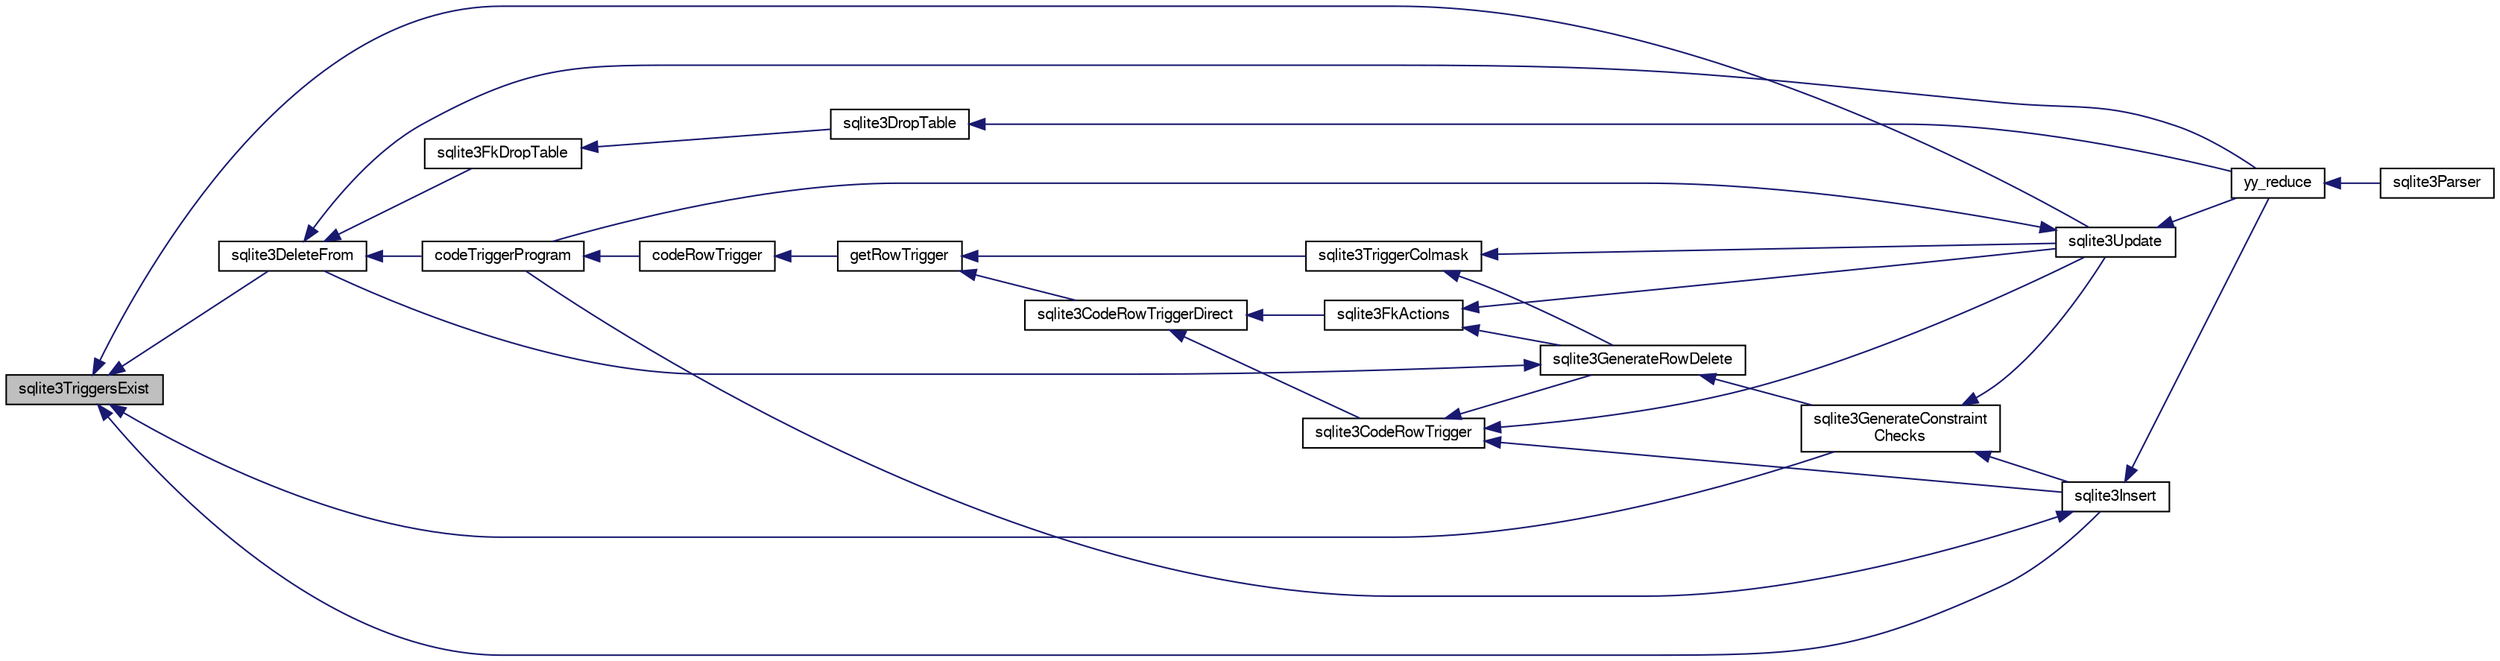 digraph "sqlite3TriggersExist"
{
  edge [fontname="FreeSans",fontsize="10",labelfontname="FreeSans",labelfontsize="10"];
  node [fontname="FreeSans",fontsize="10",shape=record];
  rankdir="LR";
  Node727389 [label="sqlite3TriggersExist",height=0.2,width=0.4,color="black", fillcolor="grey75", style="filled", fontcolor="black"];
  Node727389 -> Node727390 [dir="back",color="midnightblue",fontsize="10",style="solid",fontname="FreeSans"];
  Node727390 [label="sqlite3DeleteFrom",height=0.2,width=0.4,color="black", fillcolor="white", style="filled",URL="$sqlite3_8c.html#ab9b4b45349188b49eabb23f94608a091"];
  Node727390 -> Node727391 [dir="back",color="midnightblue",fontsize="10",style="solid",fontname="FreeSans"];
  Node727391 [label="sqlite3FkDropTable",height=0.2,width=0.4,color="black", fillcolor="white", style="filled",URL="$sqlite3_8c.html#a1218c6fc74e89152ceaa4760e82f5ef9"];
  Node727391 -> Node727392 [dir="back",color="midnightblue",fontsize="10",style="solid",fontname="FreeSans"];
  Node727392 [label="sqlite3DropTable",height=0.2,width=0.4,color="black", fillcolor="white", style="filled",URL="$sqlite3_8c.html#a5534f77364b5568783c0e50db3c9defb"];
  Node727392 -> Node727393 [dir="back",color="midnightblue",fontsize="10",style="solid",fontname="FreeSans"];
  Node727393 [label="yy_reduce",height=0.2,width=0.4,color="black", fillcolor="white", style="filled",URL="$sqlite3_8c.html#a7c419a9b25711c666a9a2449ef377f14"];
  Node727393 -> Node727394 [dir="back",color="midnightblue",fontsize="10",style="solid",fontname="FreeSans"];
  Node727394 [label="sqlite3Parser",height=0.2,width=0.4,color="black", fillcolor="white", style="filled",URL="$sqlite3_8c.html#a0327d71a5fabe0b6a343d78a2602e72a"];
  Node727390 -> Node727395 [dir="back",color="midnightblue",fontsize="10",style="solid",fontname="FreeSans"];
  Node727395 [label="codeTriggerProgram",height=0.2,width=0.4,color="black", fillcolor="white", style="filled",URL="$sqlite3_8c.html#a120801f59d9281d201d2ff4b2606836e"];
  Node727395 -> Node727396 [dir="back",color="midnightblue",fontsize="10",style="solid",fontname="FreeSans"];
  Node727396 [label="codeRowTrigger",height=0.2,width=0.4,color="black", fillcolor="white", style="filled",URL="$sqlite3_8c.html#a463cea5aaaf388b560b206570a0022fc"];
  Node727396 -> Node727397 [dir="back",color="midnightblue",fontsize="10",style="solid",fontname="FreeSans"];
  Node727397 [label="getRowTrigger",height=0.2,width=0.4,color="black", fillcolor="white", style="filled",URL="$sqlite3_8c.html#a69626ef20b540d1a2b19cf56f3f45689"];
  Node727397 -> Node727398 [dir="back",color="midnightblue",fontsize="10",style="solid",fontname="FreeSans"];
  Node727398 [label="sqlite3CodeRowTriggerDirect",height=0.2,width=0.4,color="black", fillcolor="white", style="filled",URL="$sqlite3_8c.html#ad92829f9001bcf89a0299dad5a48acd4"];
  Node727398 -> Node727399 [dir="back",color="midnightblue",fontsize="10",style="solid",fontname="FreeSans"];
  Node727399 [label="sqlite3FkActions",height=0.2,width=0.4,color="black", fillcolor="white", style="filled",URL="$sqlite3_8c.html#a39159bd1623724946c22355ba7f3ef90"];
  Node727399 -> Node727400 [dir="back",color="midnightblue",fontsize="10",style="solid",fontname="FreeSans"];
  Node727400 [label="sqlite3GenerateRowDelete",height=0.2,width=0.4,color="black", fillcolor="white", style="filled",URL="$sqlite3_8c.html#a2c76cbf3027fc18fdbb8cb4cd96b77d9"];
  Node727400 -> Node727390 [dir="back",color="midnightblue",fontsize="10",style="solid",fontname="FreeSans"];
  Node727400 -> Node727401 [dir="back",color="midnightblue",fontsize="10",style="solid",fontname="FreeSans"];
  Node727401 [label="sqlite3GenerateConstraint\lChecks",height=0.2,width=0.4,color="black", fillcolor="white", style="filled",URL="$sqlite3_8c.html#aef639c1e6a0c0a67ca6e7690ad931bd2"];
  Node727401 -> Node727402 [dir="back",color="midnightblue",fontsize="10",style="solid",fontname="FreeSans"];
  Node727402 [label="sqlite3Insert",height=0.2,width=0.4,color="black", fillcolor="white", style="filled",URL="$sqlite3_8c.html#a5b17c9c2000bae6bdff8e6be48d7dc2b"];
  Node727402 -> Node727395 [dir="back",color="midnightblue",fontsize="10",style="solid",fontname="FreeSans"];
  Node727402 -> Node727393 [dir="back",color="midnightblue",fontsize="10",style="solid",fontname="FreeSans"];
  Node727401 -> Node727403 [dir="back",color="midnightblue",fontsize="10",style="solid",fontname="FreeSans"];
  Node727403 [label="sqlite3Update",height=0.2,width=0.4,color="black", fillcolor="white", style="filled",URL="$sqlite3_8c.html#ac5aa67c46e8cc8174566fabe6809fafa"];
  Node727403 -> Node727395 [dir="back",color="midnightblue",fontsize="10",style="solid",fontname="FreeSans"];
  Node727403 -> Node727393 [dir="back",color="midnightblue",fontsize="10",style="solid",fontname="FreeSans"];
  Node727399 -> Node727403 [dir="back",color="midnightblue",fontsize="10",style="solid",fontname="FreeSans"];
  Node727398 -> Node727404 [dir="back",color="midnightblue",fontsize="10",style="solid",fontname="FreeSans"];
  Node727404 [label="sqlite3CodeRowTrigger",height=0.2,width=0.4,color="black", fillcolor="white", style="filled",URL="$sqlite3_8c.html#a37f21393c74de4d01b16761ee9abacd9"];
  Node727404 -> Node727400 [dir="back",color="midnightblue",fontsize="10",style="solid",fontname="FreeSans"];
  Node727404 -> Node727402 [dir="back",color="midnightblue",fontsize="10",style="solid",fontname="FreeSans"];
  Node727404 -> Node727403 [dir="back",color="midnightblue",fontsize="10",style="solid",fontname="FreeSans"];
  Node727397 -> Node727405 [dir="back",color="midnightblue",fontsize="10",style="solid",fontname="FreeSans"];
  Node727405 [label="sqlite3TriggerColmask",height=0.2,width=0.4,color="black", fillcolor="white", style="filled",URL="$sqlite3_8c.html#acace8e99e37ae5e84ea03c65e820c540"];
  Node727405 -> Node727400 [dir="back",color="midnightblue",fontsize="10",style="solid",fontname="FreeSans"];
  Node727405 -> Node727403 [dir="back",color="midnightblue",fontsize="10",style="solid",fontname="FreeSans"];
  Node727390 -> Node727393 [dir="back",color="midnightblue",fontsize="10",style="solid",fontname="FreeSans"];
  Node727389 -> Node727402 [dir="back",color="midnightblue",fontsize="10",style="solid",fontname="FreeSans"];
  Node727389 -> Node727401 [dir="back",color="midnightblue",fontsize="10",style="solid",fontname="FreeSans"];
  Node727389 -> Node727403 [dir="back",color="midnightblue",fontsize="10",style="solid",fontname="FreeSans"];
}
